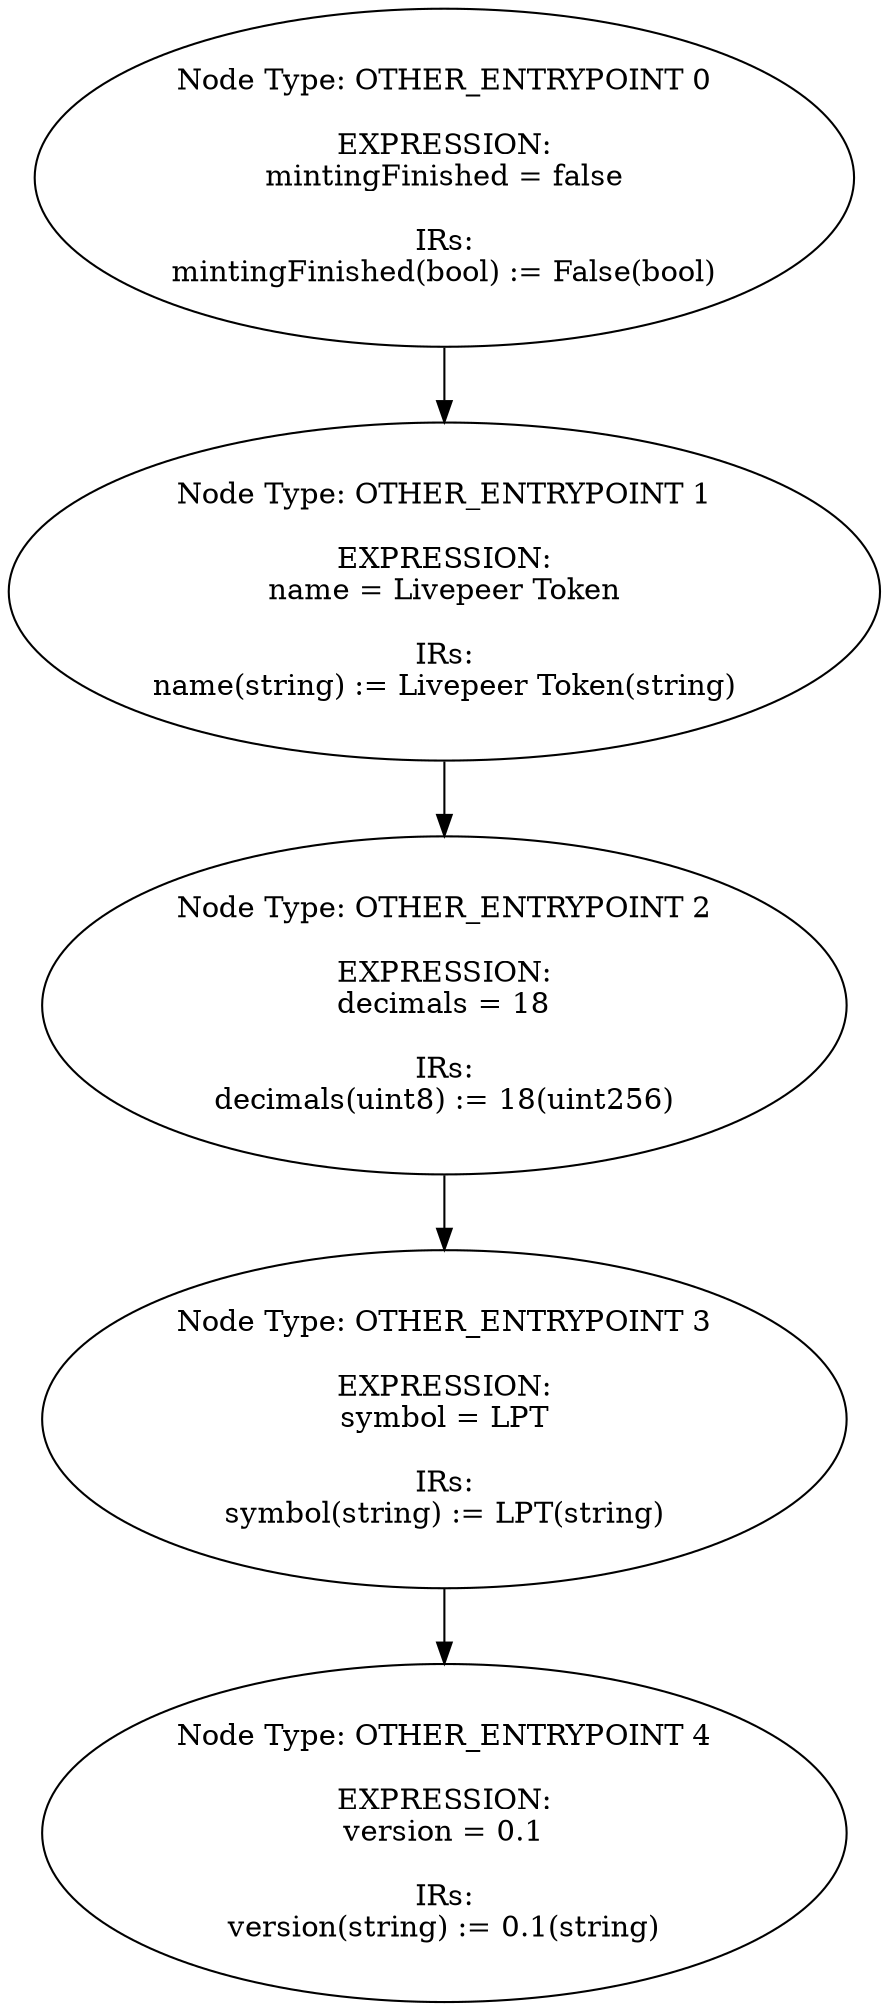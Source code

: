 digraph{
0[label="Node Type: OTHER_ENTRYPOINT 0

EXPRESSION:
mintingFinished = false

IRs:
mintingFinished(bool) := False(bool)"];
0->1;
1[label="Node Type: OTHER_ENTRYPOINT 1

EXPRESSION:
name = Livepeer Token

IRs:
name(string) := Livepeer Token(string)"];
1->2;
2[label="Node Type: OTHER_ENTRYPOINT 2

EXPRESSION:
decimals = 18

IRs:
decimals(uint8) := 18(uint256)"];
2->3;
3[label="Node Type: OTHER_ENTRYPOINT 3

EXPRESSION:
symbol = LPT

IRs:
symbol(string) := LPT(string)"];
3->4;
4[label="Node Type: OTHER_ENTRYPOINT 4

EXPRESSION:
version = 0.1

IRs:
version(string) := 0.1(string)"];
}
